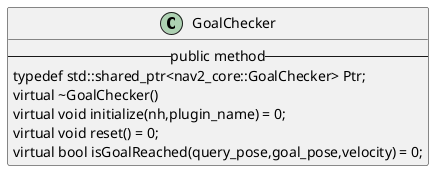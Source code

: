 @startuml
'https://plantuml.com/class-diagram
class GoalChecker{
-- public method --
typedef std::shared_ptr<nav2_core::GoalChecker> Ptr;
virtual ~GoalChecker()
virtual void initialize(nh,plugin_name) = 0;
virtual void reset() = 0;
virtual bool isGoalReached(query_pose,goal_pose,velocity) = 0;
}

@enduml